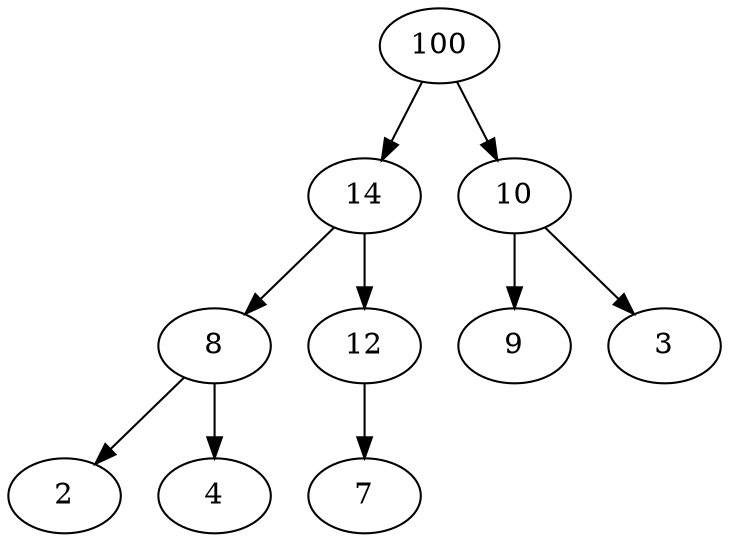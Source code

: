digraph BST {
100 -> 14;
100 -> 10;
14 -> 8;
14 -> 12;
8 -> 2;
8 -> 4;
12 -> 7;
10 -> 9;
10 -> 3;
}
